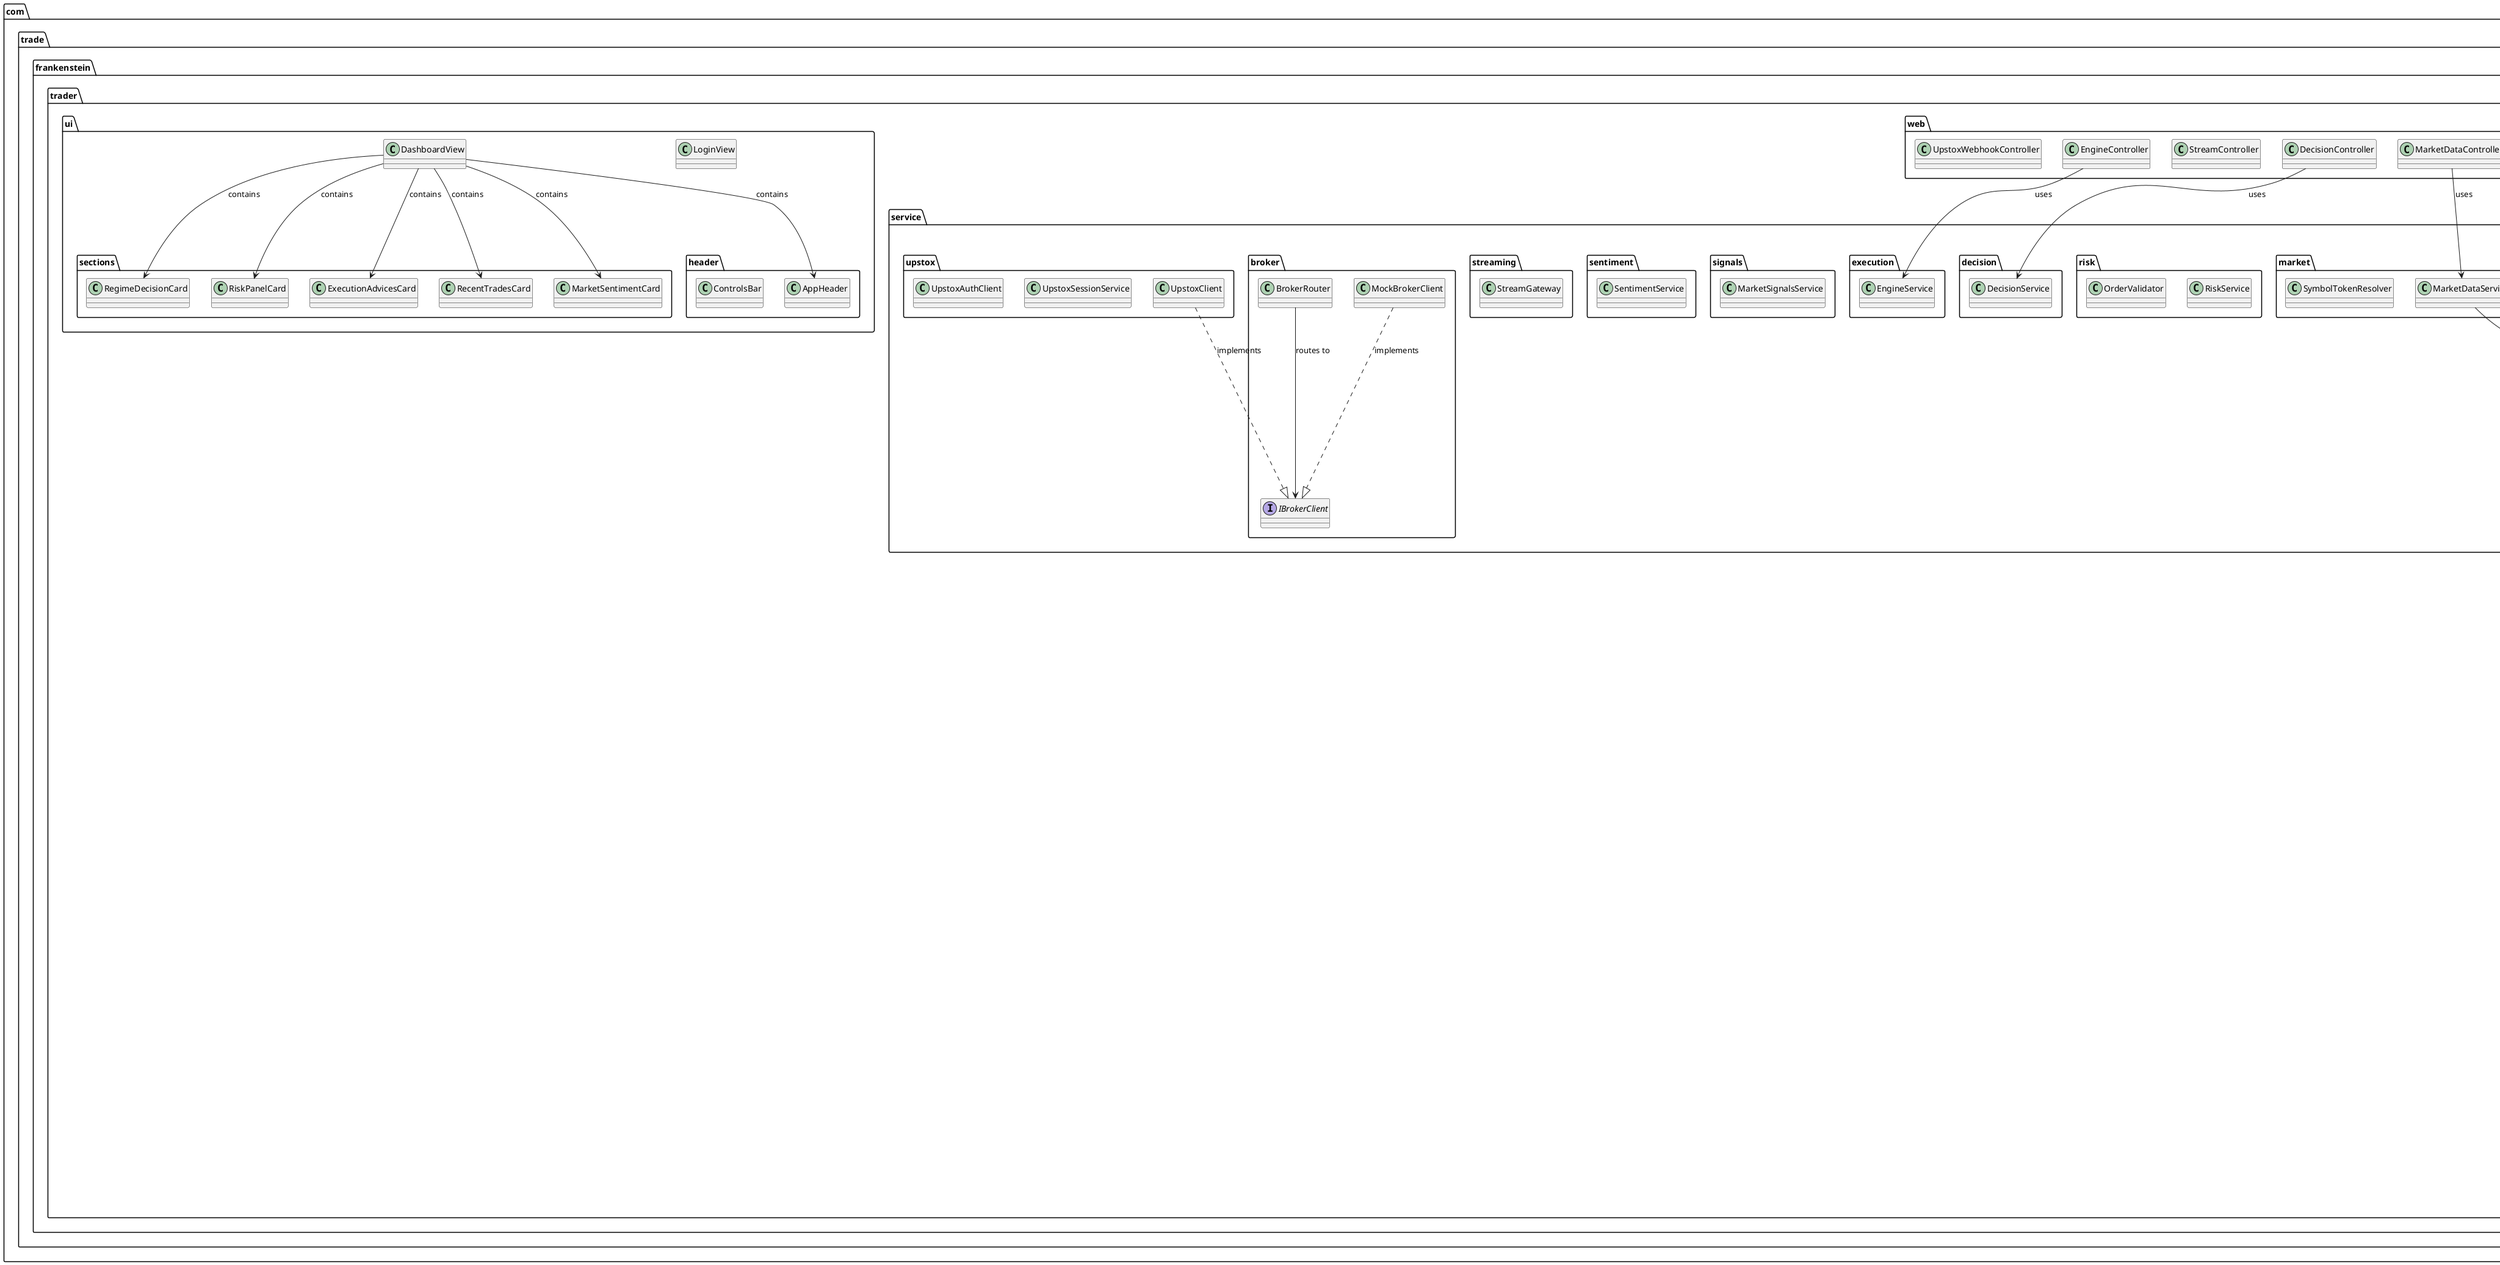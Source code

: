 @startuml TradefrankensteinUML

' Main entities
package "com.trade.frankenstein.trader.model.entity" {
  class TradeEntity {
    -Long id
    -String publicId
    -String brokerTradeId
    -String instrumentSymbol
    -OrderSide side
    -BigDecimal entryPrice
    -BigDecimal exitPrice
    -Integer quantity
    -TradeStatus status
    -Instant filledAt
    -Instant closedAt
    -BigDecimal realizedPnl
    -Instant createdAt
    -Instant updatedAt
  }

  class OrderEntity {
    -Long id
    -String publicId
    -String brokerOrderId
    -String instrumentSymbol
    -OrderSide side
    -OrderType type
    -BigDecimal price
    -Integer quantity
    -OrderStatus status
    -Instant createdAt
    -Instant updatedAt
  }

  class InstrumentEntity {
    -Long id
    -String symbol
    -InstrumentType type
    -Integer lotSize
    -Long instrumentToken
  }

  class AdviceEntity {
    -Long id
    -String publicId
    -String instrumentSymbol
    -OrderSide side
    -OrderType orderType
    -int confidence
    -int techScore
    -int newsScore
    -AdviceStatus status
    -String reason
    -String orderPublicId
    -StrategyName strategy
    -Instant createdAt
  }

  class RiskLimitSnapshotEntity {
    ' Risk management related fields
  }

  class MarketSentimentSnapshotEntity {
    ' Market sentiment related fields
  }

  class MarketRegimeSnapshotEntity {
    ' Market regime related fields
  }
}

' Model objects
package "com.trade.frankenstein.trader.model" {
  class Advice {
    -String id
    -String time
    -String instrument
    -String side
    -int confidence
    -int tech
    -int news
    -String status
    -String reason
    -String orderId
    -Boolean canExecute
    -String blockedReason
    -AdviceStatus adviceStatus
  }
}

package "com.trade.frankenstein.trader.model.upstox" {
  class UpstoxOrder
  class UpstoxPosition
  class UpstoxTrade
  class UpstoxHolding
  class PortfolioSnapshot
  class PlaceOrderRequest
  class PlaceOrderResponse
  class ModifyOrderRequest
  class ModifyOrderResponse
  class MarketHoliday
}

' Services
package "com.trade.frankenstein.trader.service" {
  package "com.trade.frankenstein.trader.service.trades" {
    class TradesService {
      +processTrades()
      +getTrades()
      +getRecentTrades()
    }
  }

  package "com.trade.frankenstein.trader.service.orders" {
    class OrdersService
  }

  package "com.trade.frankenstein.trader.service.advice" {
    class AdviceService
  }

  package "com.trade.frankenstein.trader.service.market" {
    class MarketDataService
    class OptionChainService
    class SymbolTokenResolver
  }

  package "com.trade.frankenstein.trader.service.portfolio" {
    class PortfolioService
  }

  package "com.trade.frankenstein.trader.service.risk" {
    class RiskService
    class OrderValidator
  }

  package "com.trade.frankenstein.trader.service.decision" {
    class DecisionService
  }

  package "com.trade.frankenstein.trader.service.execution" {
    class EngineService
  }

  package "com.trade.frankenstein.trader.service.signals" {
    class MarketSignalsService
  }

  package "com.trade.frankenstein.trader.service.sentiment" {
    class SentimentService
  }

  package "com.trade.frankenstein.trader.service.broker" {
    interface IBrokerClient
    class BrokerRouter
    class MockBrokerClient
  }

  package "com.trade.frankenstein.trader.service.streaming" {
    class StreamGateway
  }

  package "com.trade.frankenstein.trader.service.upstox" {
    class UpstoxClient
    class UpstoxSessionService
    class UpstoxAuthClient
  }
}

' Controllers
package "com.trade.frankenstein.trader.web" {
  class AdviceController
  class DecisionController
  class EngineController
  class MarketDataController
  class OptionChainController
  class OrdersController
  class PortfolioController
  class StreamController
  class TradesController
  class UpstoxWebhookController
}

' UI
package "com.trade.frankenstein.trader.ui" {
  class LoginView
  class DashboardView

  package "com.trade.frankenstein.trader.ui.sections" {
    class ExecutionAdvicesCard
    class RecentTradesCard
    class MarketSentimentCard
    class RegimeDecisionCard
    class RiskPanelCard
  }

  package "com.trade.frankenstein.trader.ui.header" {
    class AppHeader
    class ControlsBar
  }
}

' Relationships
TradeEntity "*" -- "1" OrderEntity: belongs to
TradeEntity "*" -- "1" InstrumentEntity: references
OrderEntity "*" -- "1" InstrumentEntity: references
OrderEntity "*" -- "0..1" AdviceEntity: may come from
AdviceEntity "*" -- "1" InstrumentEntity: references

TradesService --> TradeEntity: manages
OrdersService --> OrderEntity: manages
AdviceService --> AdviceEntity: manages
PortfolioService --> UpstoxPosition: manages
PortfolioService --> UpstoxHolding: manages
MarketDataService --> InstrumentEntity: uses

BrokerRouter --> IBrokerClient: routes to
MockBrokerClient ..|> IBrokerClient: implements
UpstoxClient ..|> IBrokerClient: implements

AdviceController --> AdviceService: uses
TradesController --> TradesService: uses
OrdersController --> OrdersService: uses
PortfolioController --> PortfolioService: uses
MarketDataController --> MarketDataService: uses
OptionChainController --> OptionChainService: uses
DecisionController --> DecisionService: uses
EngineController --> EngineService: uses

DashboardView --> ExecutionAdvicesCard: contains
DashboardView --> RecentTradesCard: contains
DashboardView --> MarketSentimentCard: contains
DashboardView --> RegimeDecisionCard: contains
DashboardView --> RiskPanelCard: contains
DashboardView --> AppHeader: contains

@enduml
